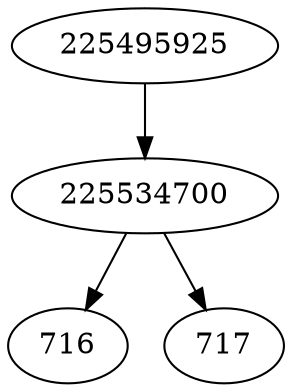 strict digraph  {
225534700;
716;
717;
225495925;
225534700 -> 716;
225534700 -> 717;
225495925 -> 225534700;
}

